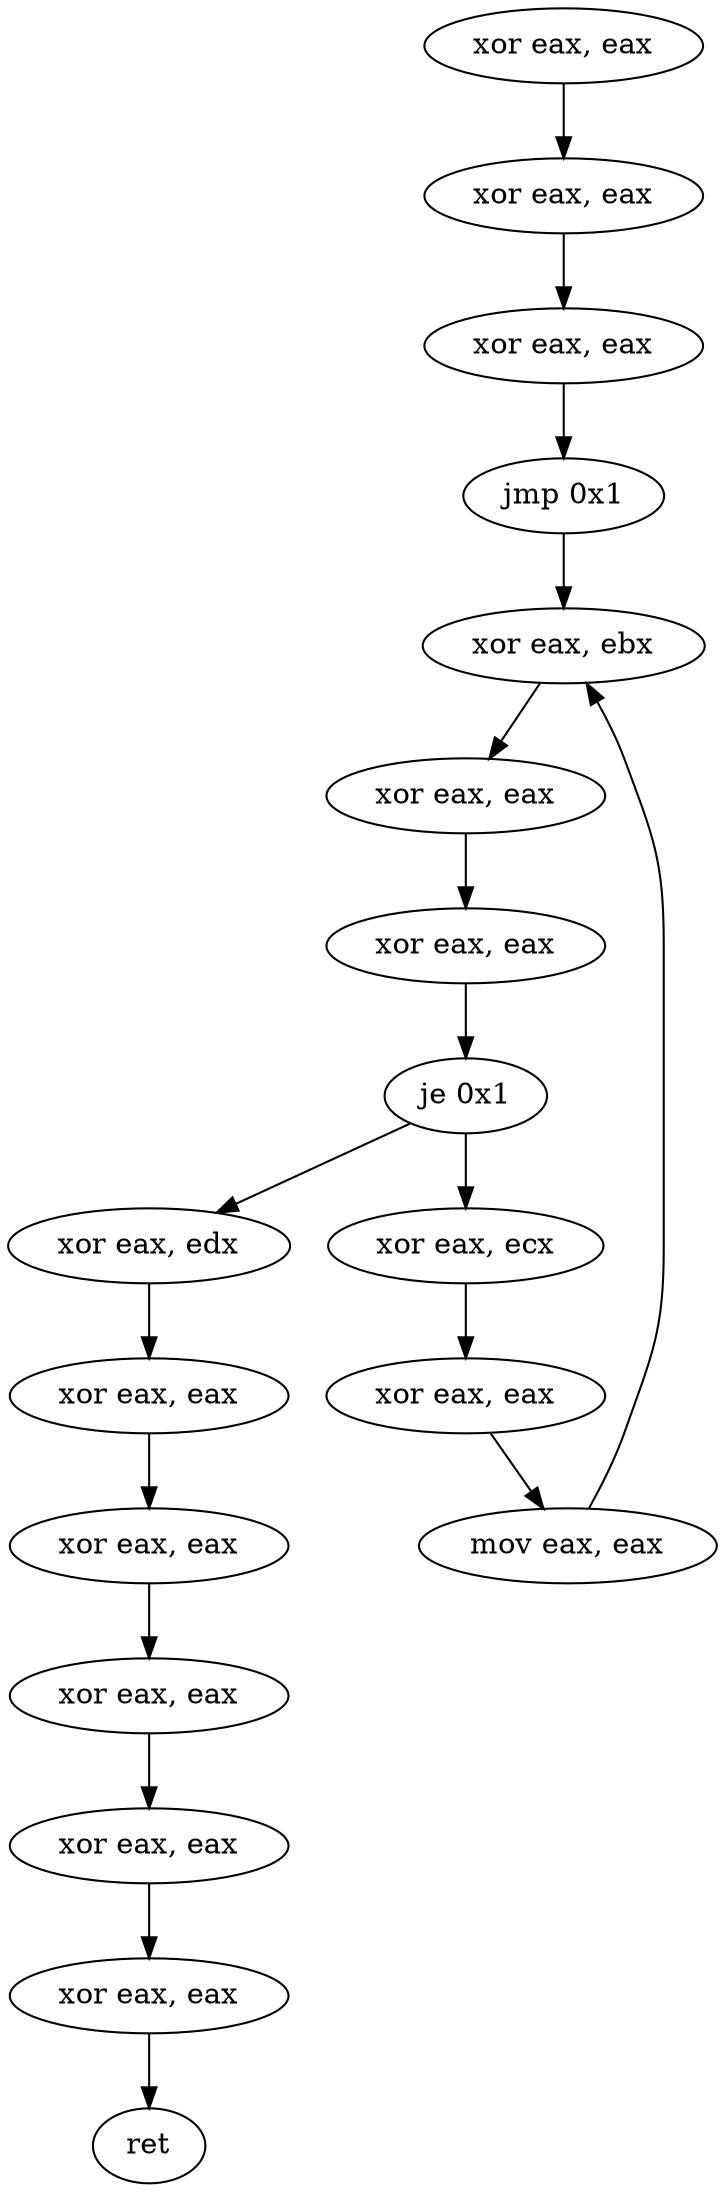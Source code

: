 digraph G {
"A" [label = "xor eax, eax" , root=true]
"B" [label = "xor eax, eax"]
"C" [label = "xor eax, eax"]
"D" [label = "jmp 0x1"]

"E" [label = "xor eax, ebx"]
"F" [label = "xor eax, eax"]
"G" [label = "xor eax, eax"]
"H" [label = "je 0x1"]

"I" [label = "xor eax, ecx"]
"a" [label = "xor eax, eax"]
"b" [label = "mov eax, eax"]

"J" [label = "xor eax, edx"]
"c" [label = "xor eax, eax"]
"d" [label = "xor eax, eax"]
"e" [label = "xor eax, eax"]
"f" [label = "xor eax, eax"]
"g" [label = "xor eax, eax"]
"h" [label = "ret"]

"A" -> "B" [childnumber=1]
"B" -> "C" [childnumber=1]
"C" -> "D" [childnumber=1]

"D" -> "E" [childnumber=2]
"E" -> "F" [childnumber=1]
"F" -> "G" [childnumber=1]
"G" -> "H" [childnumber=1]

"H" -> "I" [childnumber=2]
"I" -> "a" [childnumber=1]
"a" -> "b" [childnumber=1]
"b" -> "E" [childnumber=1]

"H" -> "J" [childnumber=1]
"J" -> "c" [childnumber=1]
"c" -> "d" [childnumber=1]
"d" -> "e" [childnumber=1]
"e" -> "f" [childnumber=1]
"f" -> "g" [childnumber=1]
"g" -> "h" [childnumber=1]
}
